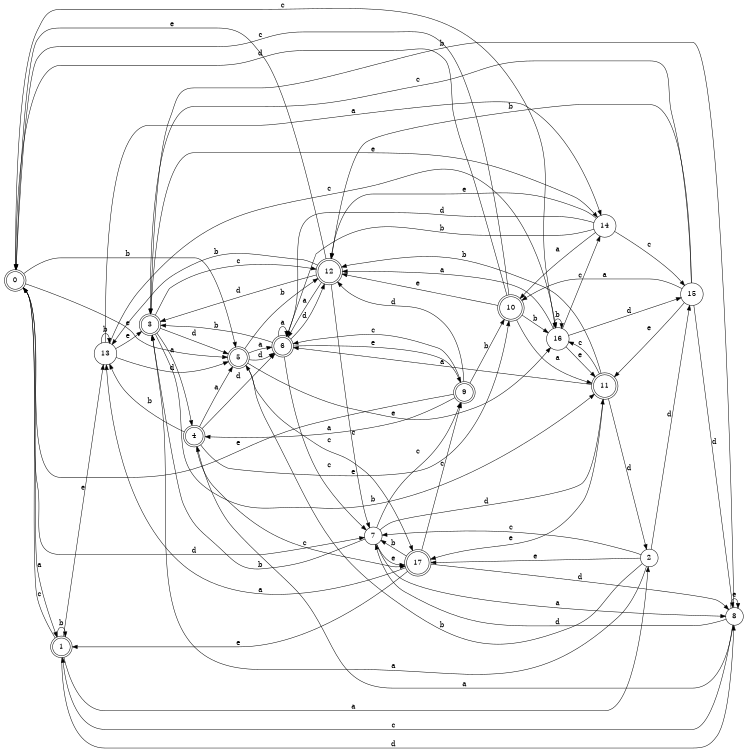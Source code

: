 digraph n15_3 {
__start0 [label="" shape="none"];

rankdir=LR;
size="8,5";

s0 [style="rounded,filled", color="black", fillcolor="white" shape="doublecircle", label="0"];
s1 [style="rounded,filled", color="black", fillcolor="white" shape="doublecircle", label="1"];
s2 [style="filled", color="black", fillcolor="white" shape="circle", label="2"];
s3 [style="rounded,filled", color="black", fillcolor="white" shape="doublecircle", label="3"];
s4 [style="rounded,filled", color="black", fillcolor="white" shape="doublecircle", label="4"];
s5 [style="rounded,filled", color="black", fillcolor="white" shape="doublecircle", label="5"];
s6 [style="rounded,filled", color="black", fillcolor="white" shape="doublecircle", label="6"];
s7 [style="filled", color="black", fillcolor="white" shape="circle", label="7"];
s8 [style="filled", color="black", fillcolor="white" shape="circle", label="8"];
s9 [style="rounded,filled", color="black", fillcolor="white" shape="doublecircle", label="9"];
s10 [style="rounded,filled", color="black", fillcolor="white" shape="doublecircle", label="10"];
s11 [style="rounded,filled", color="black", fillcolor="white" shape="doublecircle", label="11"];
s12 [style="rounded,filled", color="black", fillcolor="white" shape="doublecircle", label="12"];
s13 [style="filled", color="black", fillcolor="white" shape="circle", label="13"];
s14 [style="filled", color="black", fillcolor="white" shape="circle", label="14"];
s15 [style="filled", color="black", fillcolor="white" shape="circle", label="15"];
s16 [style="filled", color="black", fillcolor="white" shape="circle", label="16"];
s17 [style="rounded,filled", color="black", fillcolor="white" shape="doublecircle", label="17"];
s0 -> s1 [label="a"];
s0 -> s5 [label="b"];
s0 -> s16 [label="c"];
s0 -> s7 [label="d"];
s0 -> s5 [label="e"];
s1 -> s2 [label="a"];
s1 -> s1 [label="b"];
s1 -> s0 [label="c"];
s1 -> s8 [label="d"];
s1 -> s13 [label="e"];
s2 -> s3 [label="a"];
s2 -> s5 [label="b"];
s2 -> s7 [label="c"];
s2 -> s15 [label="d"];
s2 -> s17 [label="e"];
s3 -> s4 [label="a"];
s3 -> s11 [label="b"];
s3 -> s12 [label="c"];
s3 -> s5 [label="d"];
s3 -> s14 [label="e"];
s4 -> s5 [label="a"];
s4 -> s13 [label="b"];
s4 -> s17 [label="c"];
s4 -> s6 [label="d"];
s4 -> s10 [label="e"];
s5 -> s6 [label="a"];
s5 -> s12 [label="b"];
s5 -> s17 [label="c"];
s5 -> s6 [label="d"];
s5 -> s16 [label="e"];
s6 -> s6 [label="a"];
s6 -> s3 [label="b"];
s6 -> s7 [label="c"];
s6 -> s12 [label="d"];
s6 -> s9 [label="e"];
s7 -> s8 [label="a"];
s7 -> s3 [label="b"];
s7 -> s9 [label="c"];
s7 -> s11 [label="d"];
s7 -> s17 [label="e"];
s8 -> s4 [label="a"];
s8 -> s3 [label="b"];
s8 -> s1 [label="c"];
s8 -> s7 [label="d"];
s8 -> s8 [label="e"];
s9 -> s4 [label="a"];
s9 -> s10 [label="b"];
s9 -> s6 [label="c"];
s9 -> s12 [label="d"];
s9 -> s0 [label="e"];
s10 -> s11 [label="a"];
s10 -> s16 [label="b"];
s10 -> s0 [label="c"];
s10 -> s0 [label="d"];
s10 -> s12 [label="e"];
s11 -> s6 [label="a"];
s11 -> s12 [label="b"];
s11 -> s16 [label="c"];
s11 -> s2 [label="d"];
s11 -> s17 [label="e"];
s12 -> s6 [label="a"];
s12 -> s13 [label="b"];
s12 -> s7 [label="c"];
s12 -> s3 [label="d"];
s12 -> s0 [label="e"];
s13 -> s14 [label="a"];
s13 -> s13 [label="b"];
s13 -> s16 [label="c"];
s13 -> s5 [label="d"];
s13 -> s3 [label="e"];
s14 -> s10 [label="a"];
s14 -> s6 [label="b"];
s14 -> s15 [label="c"];
s14 -> s6 [label="d"];
s14 -> s12 [label="e"];
s15 -> s10 [label="a"];
s15 -> s12 [label="b"];
s15 -> s3 [label="c"];
s15 -> s8 [label="d"];
s15 -> s11 [label="e"];
s16 -> s12 [label="a"];
s16 -> s16 [label="b"];
s16 -> s14 [label="c"];
s16 -> s15 [label="d"];
s16 -> s11 [label="e"];
s17 -> s13 [label="a"];
s17 -> s7 [label="b"];
s17 -> s9 [label="c"];
s17 -> s8 [label="d"];
s17 -> s1 [label="e"];

}